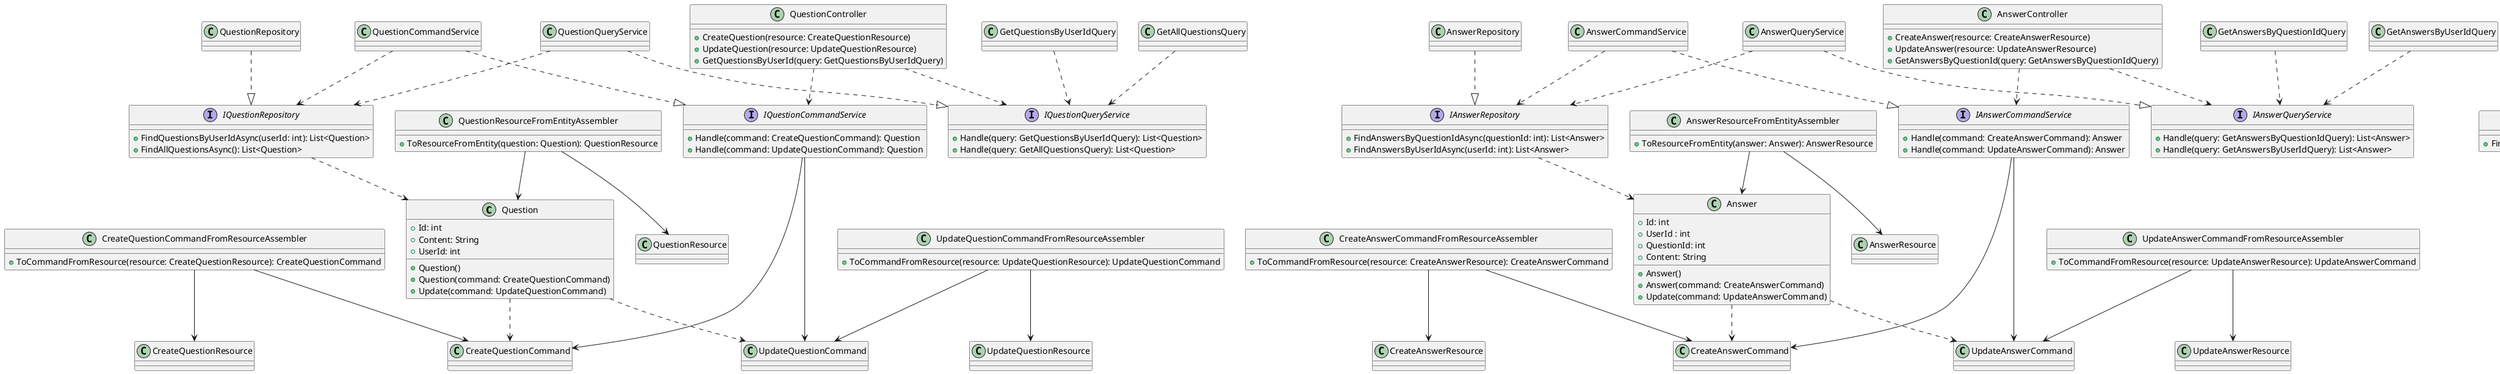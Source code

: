 @startuml

class Question {
  +Id: int
  +Content: String
  +UserId: int
  +Question()
  +Question(command: CreateQuestionCommand)
  +Update(command: UpdateQuestionCommand)
}

class QuestionResource {
}

class QuestionResourceFromEntityAssembler {
  +ToResourceFromEntity(question: Question): QuestionResource
}

class QuestionRepository{
}

interface IQuestionRepository{
 +FindQuestionsByUserIdAsync(userId: int): List<Question>
    +FindAllQuestionsAsync(): List<Question>
}

interface IQuestionCommandService{
 +Handle(command: CreateQuestionCommand): Question
 +Handle(command: UpdateQuestionCommand): Question
}

class QuestionCommandService{
}

class CreateQuestionResource

class CreateQuestionCommandFromResourceAssembler {
  +ToCommandFromResource(resource: CreateQuestionResource): CreateQuestionCommand
}

class CreateQuestionCommand {
}

class UpdateQuestionResource

class UpdateQuestionCommandFromResourceAssembler {
  +ToCommandFromResource(resource: UpdateQuestionResource): UpdateQuestionCommand
}
class UpdateQuestionCommand {
}

interface IQuestionQueryService {
+Handle(query: GetQuestionsByUserIdQuery): List<Question>
+Handle(query: GetAllQuestionsQuery): List<Question>
}

class GetQuestionsByUserIdQuery {
}
class GetAllQuestionsQuery

 class QuestionQueryService

 class QuestionController {
 +CreateQuestion(resource: CreateQuestionResource)
    +UpdateQuestion(resource: UpdateQuestionResource)
    +GetQuestionsByUserId(query: GetQuestionsByUserIdQuery)
}

Question ..> CreateQuestionCommand
Question ..> UpdateQuestionCommand
QuestionResourceFromEntityAssembler --> Question
IQuestionRepository ..> Question
QuestionResourceFromEntityAssembler --> QuestionResource
QuestionRepository ..|> IQuestionRepository
IQuestionCommandService --> CreateQuestionCommand
IQuestionCommandService --> UpdateQuestionCommand
QuestionCommandService ..|> IQuestionCommandService
QuestionCommandService ..> IQuestionRepository
QuestionController ..> IQuestionCommandService
QuestionController ..> IQuestionQueryService
QuestionQueryService ..|> IQuestionQueryService
QuestionQueryService ..> IQuestionRepository
GetQuestionsByUserIdQuery ..> IQuestionQueryService
GetAllQuestionsQuery ..> IQuestionQueryService
CreateQuestionCommandFromResourceAssembler --> CreateQuestionCommand
CreateQuestionCommandFromResourceAssembler --> CreateQuestionResource
UpdateQuestionCommandFromResourceAssembler --> UpdateQuestionCommand
UpdateQuestionCommandFromResourceAssembler --> UpdateQuestionResource





class Answer {
  +Id: int
  +UserId : int
  +QuestionId: int
  +Content: String
  +Answer()
  +Answer(command: CreateAnswerCommand)
  +Update(command: UpdateAnswerCommand)
}

class AnswerResource {
}

class AnswerResourceFromEntityAssembler {
  +ToResourceFromEntity(answer: Answer): AnswerResource
}

class AnswerRepository{
}

interface IAnswerRepository{
 +FindAnswersByQuestionIdAsync(questionId: int): List<Answer>
    +FindAnswersByUserIdAsync(userId: int): List<Answer>
}

interface IAnswerCommandService{
 +Handle(command: CreateAnswerCommand): Answer
 +Handle(command: UpdateAnswerCommand): Answer
}

class AnswerCommandService{
}

class CreateAnswerResource
class CreateAnswerCommandFromResourceAssembler {
  +ToCommandFromResource(resource: CreateAnswerResource): CreateAnswerCommand
}

class CreateAnswerCommand {
}
class UpdateAnswerResource
class UpdateAnswerCommandFromResourceAssembler {
  +ToCommandFromResource(resource: UpdateAnswerResource): UpdateAnswerCommand
}
class UpdateAnswerCommand {
}
interface IAnswerQueryService {
+Handle(query: GetAnswersByQuestionIdQuery): List<Answer>
+Handle(query: GetAnswersByUserIdQuery): List<Answer>
}
class GetAnswersByQuestionIdQuery {
}
class GetAnswersByUserIdQuery {
 }




 class AnswerQueryService

 class AnswerController {
 +CreateAnswer(resource: CreateAnswerResource)
    +UpdateAnswer(resource: UpdateAnswerResource)
    +GetAnswersByQuestionId(query: GetAnswersByQuestionIdQuery)
}
Answer ..> CreateAnswerCommand
Answer ..> UpdateAnswerCommand
AnswerResourceFromEntityAssembler --> Answer
IAnswerRepository ..> Answer
AnswerResourceFromEntityAssembler --> AnswerResource
AnswerRepository ..|> IAnswerRepository
IAnswerCommandService --> CreateAnswerCommand
IAnswerCommandService --> UpdateAnswerCommand
AnswerCommandService ..|> IAnswerCommandService
AnswerCommandService ..> IAnswerRepository
AnswerController ..> IAnswerCommandService
AnswerController ..> IAnswerQueryService
AnswerQueryService ..|> IAnswerQueryService
AnswerQueryService ..> IAnswerRepository
GetAnswersByQuestionIdQuery ..> IAnswerQueryService
GetAnswersByUserIdQuery ..> IAnswerQueryService
CreateAnswerCommandFromResourceAssembler --> CreateAnswerCommand
CreateAnswerCommandFromResourceAssembler --> CreateAnswerResource
UpdateAnswerCommandFromResourceAssembler --> UpdateAnswerCommand
UpdateAnswerCommandFromResourceAssembler --> UpdateAnswerResource


class QuestionPool {
  +Id: int
  +UserId: int
    +QuestionId: int
  +Type: String
  +QuestionAnswer: Text
    +QuestionPool()
    +QuestionPool(questionAnswer: Text)
}

class QuestionPoolRepository{
}
interface IQuestionPoolRepository{
    +FindAllQuestionPoolsAsync(): List<QuestionPool>
}
interface IQuestionPoolQueryService {
+Handle(query: GetAllQuestionPoolsQuery): List<QuestionPool>
}
class GetAllQuestionPoolsQuery {
}
class QuestionPoolQueryService
IQuestionPoolRepository ..> QuestionPool

QuestionPoolRepository ..|> IQuestionPoolRepository
QuestionPoolQueryService ..|> IQuestionPoolQueryService
QuestionPoolQueryService ..> IQuestionPoolRepository
GetAllQuestionPoolsQuery ..> IQuestionPoolQueryService


@enduml